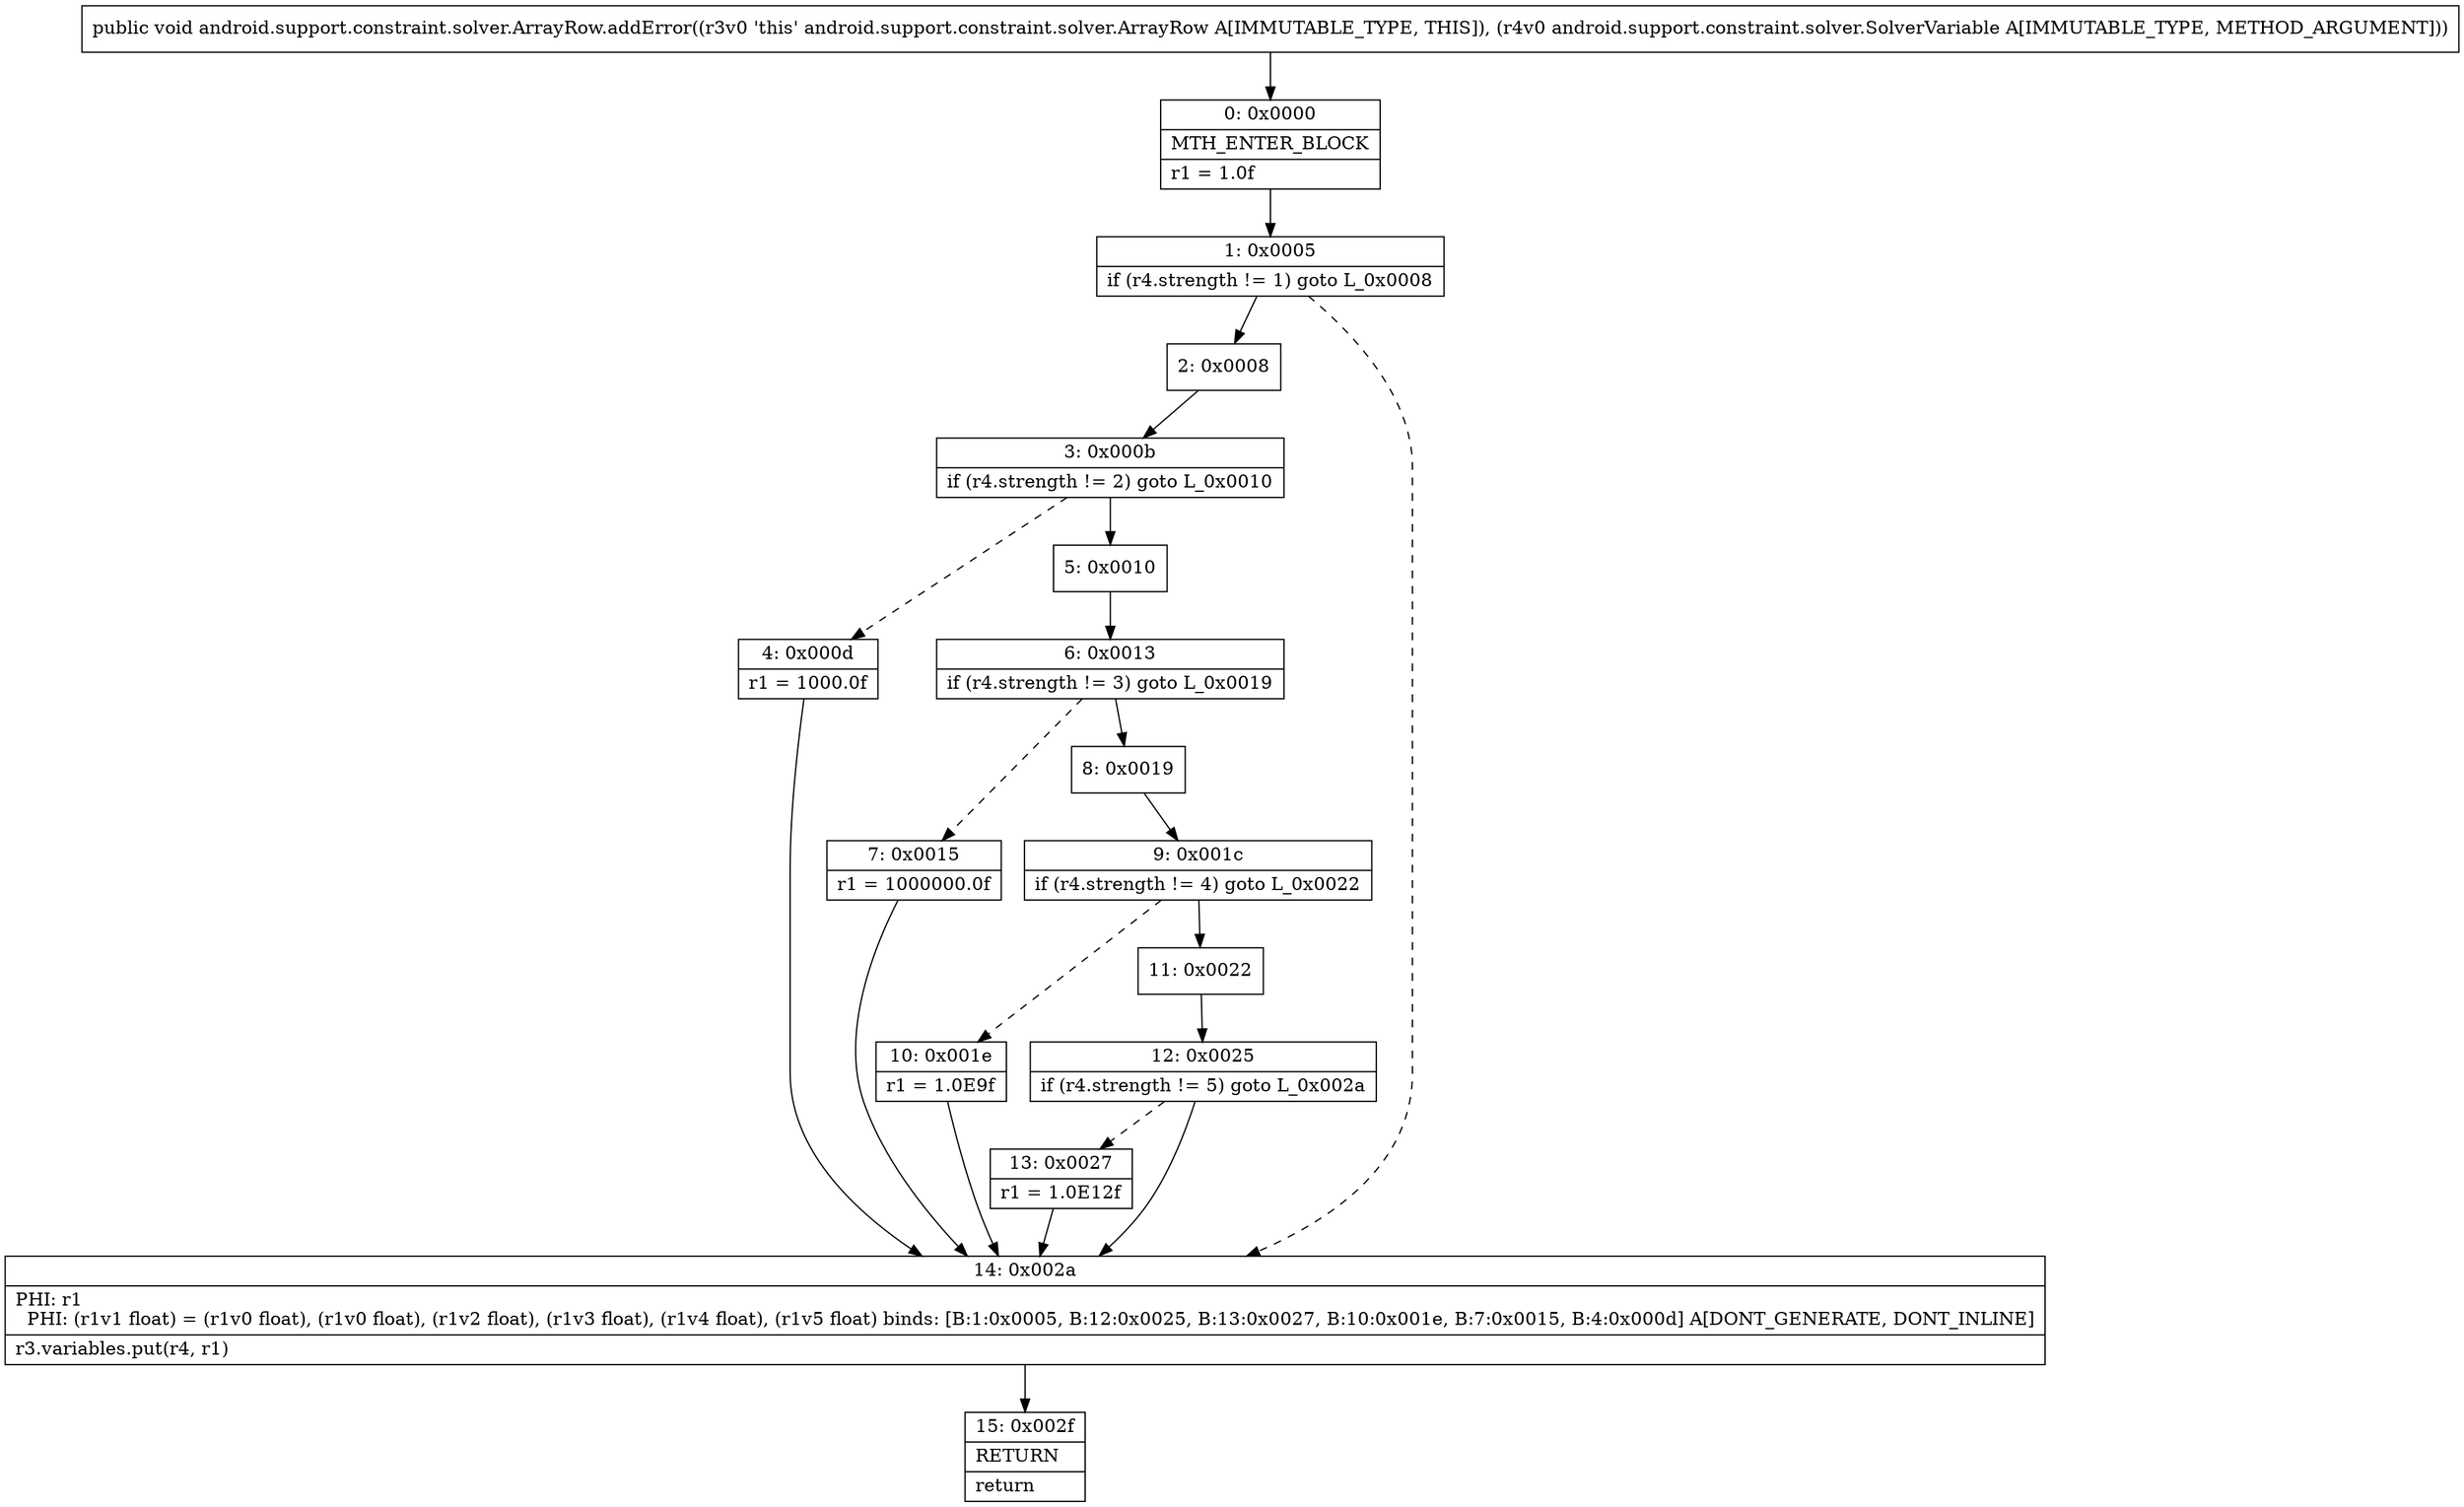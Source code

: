 digraph "CFG forandroid.support.constraint.solver.ArrayRow.addError(Landroid\/support\/constraint\/solver\/SolverVariable;)V" {
Node_0 [shape=record,label="{0\:\ 0x0000|MTH_ENTER_BLOCK\l|r1 = 1.0f\l}"];
Node_1 [shape=record,label="{1\:\ 0x0005|if (r4.strength != 1) goto L_0x0008\l}"];
Node_2 [shape=record,label="{2\:\ 0x0008}"];
Node_3 [shape=record,label="{3\:\ 0x000b|if (r4.strength != 2) goto L_0x0010\l}"];
Node_4 [shape=record,label="{4\:\ 0x000d|r1 = 1000.0f\l}"];
Node_5 [shape=record,label="{5\:\ 0x0010}"];
Node_6 [shape=record,label="{6\:\ 0x0013|if (r4.strength != 3) goto L_0x0019\l}"];
Node_7 [shape=record,label="{7\:\ 0x0015|r1 = 1000000.0f\l}"];
Node_8 [shape=record,label="{8\:\ 0x0019}"];
Node_9 [shape=record,label="{9\:\ 0x001c|if (r4.strength != 4) goto L_0x0022\l}"];
Node_10 [shape=record,label="{10\:\ 0x001e|r1 = 1.0E9f\l}"];
Node_11 [shape=record,label="{11\:\ 0x0022}"];
Node_12 [shape=record,label="{12\:\ 0x0025|if (r4.strength != 5) goto L_0x002a\l}"];
Node_13 [shape=record,label="{13\:\ 0x0027|r1 = 1.0E12f\l}"];
Node_14 [shape=record,label="{14\:\ 0x002a|PHI: r1 \l  PHI: (r1v1 float) = (r1v0 float), (r1v0 float), (r1v2 float), (r1v3 float), (r1v4 float), (r1v5 float) binds: [B:1:0x0005, B:12:0x0025, B:13:0x0027, B:10:0x001e, B:7:0x0015, B:4:0x000d] A[DONT_GENERATE, DONT_INLINE]\l|r3.variables.put(r4, r1)\l}"];
Node_15 [shape=record,label="{15\:\ 0x002f|RETURN\l|return\l}"];
MethodNode[shape=record,label="{public void android.support.constraint.solver.ArrayRow.addError((r3v0 'this' android.support.constraint.solver.ArrayRow A[IMMUTABLE_TYPE, THIS]), (r4v0 android.support.constraint.solver.SolverVariable A[IMMUTABLE_TYPE, METHOD_ARGUMENT])) }"];
MethodNode -> Node_0;
Node_0 -> Node_1;
Node_1 -> Node_2;
Node_1 -> Node_14[style=dashed];
Node_2 -> Node_3;
Node_3 -> Node_4[style=dashed];
Node_3 -> Node_5;
Node_4 -> Node_14;
Node_5 -> Node_6;
Node_6 -> Node_7[style=dashed];
Node_6 -> Node_8;
Node_7 -> Node_14;
Node_8 -> Node_9;
Node_9 -> Node_10[style=dashed];
Node_9 -> Node_11;
Node_10 -> Node_14;
Node_11 -> Node_12;
Node_12 -> Node_13[style=dashed];
Node_12 -> Node_14;
Node_13 -> Node_14;
Node_14 -> Node_15;
}

